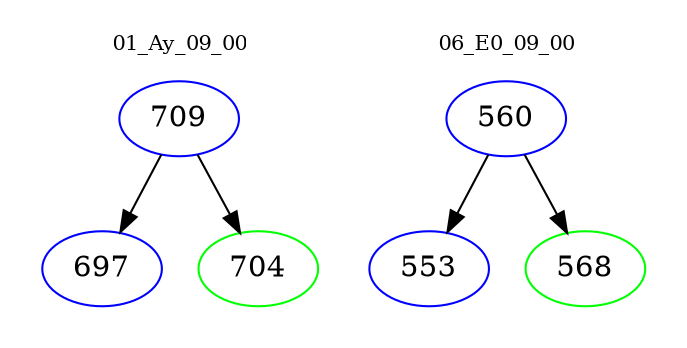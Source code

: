 digraph{
subgraph cluster_0 {
color = white
label = "01_Ay_09_00";
fontsize=10;
T0_709 [label="709", color="blue"]
T0_709 -> T0_697 [color="black"]
T0_697 [label="697", color="blue"]
T0_709 -> T0_704 [color="black"]
T0_704 [label="704", color="green"]
}
subgraph cluster_1 {
color = white
label = "06_E0_09_00";
fontsize=10;
T1_560 [label="560", color="blue"]
T1_560 -> T1_553 [color="black"]
T1_553 [label="553", color="blue"]
T1_560 -> T1_568 [color="black"]
T1_568 [label="568", color="green"]
}
}
